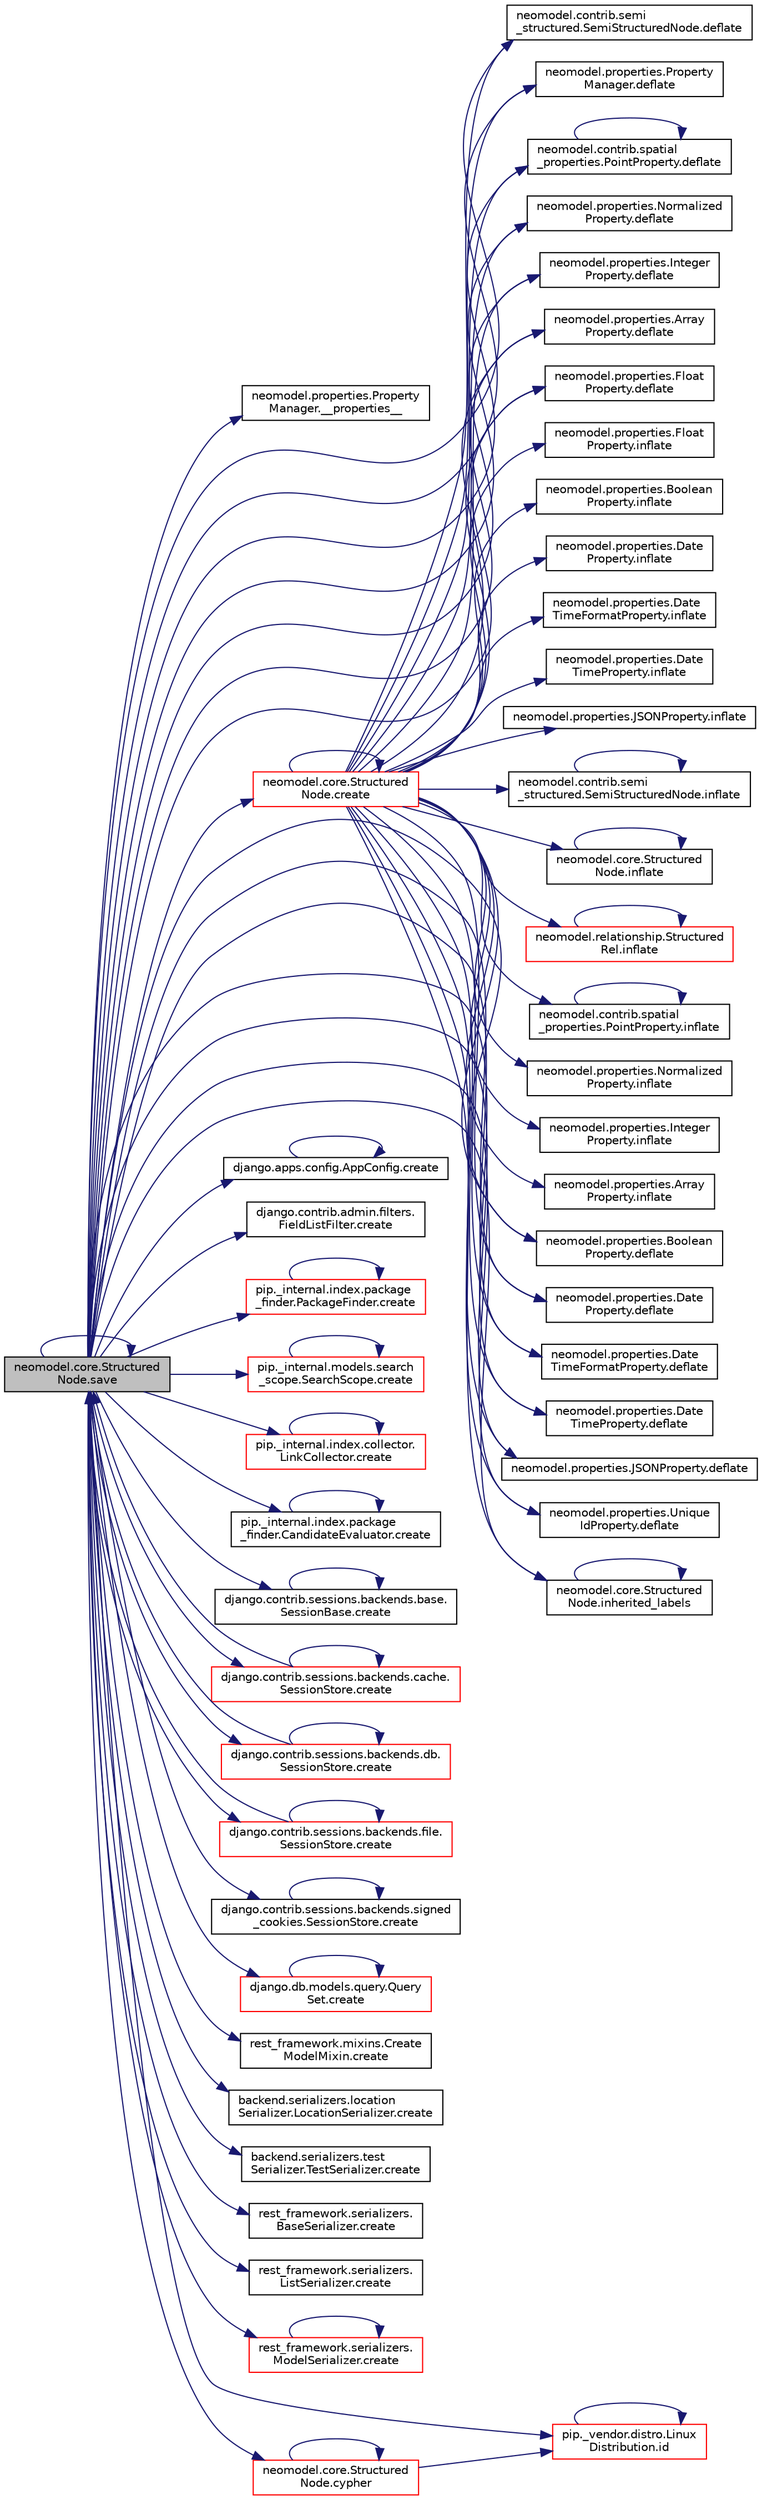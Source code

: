digraph "neomodel.core.StructuredNode.save"
{
 // LATEX_PDF_SIZE
  edge [fontname="Helvetica",fontsize="10",labelfontname="Helvetica",labelfontsize="10"];
  node [fontname="Helvetica",fontsize="10",shape=record];
  rankdir="LR";
  Node1 [label="neomodel.core.Structured\lNode.save",height=0.2,width=0.4,color="black", fillcolor="grey75", style="filled", fontcolor="black",tooltip=" "];
  Node1 -> Node2 [color="midnightblue",fontsize="10",style="solid",fontname="Helvetica"];
  Node2 [label="neomodel.properties.Property\lManager.__properties__",height=0.2,width=0.4,color="black", fillcolor="white", style="filled",URL="$d7/d8c/classneomodel_1_1properties_1_1_property_manager.html#af2c0acd24aab4310e72174a01c6e1b3e",tooltip=" "];
  Node1 -> Node3 [color="midnightblue",fontsize="10",style="solid",fontname="Helvetica"];
  Node3 [label="neomodel.core.Structured\lNode.create",height=0.2,width=0.4,color="red", fillcolor="white", style="filled",URL="$d8/d5d/classneomodel_1_1core_1_1_structured_node.html#af12340b98cbb07ae0fdac5fa52b02369",tooltip=" "];
  Node3 -> Node3 [color="midnightblue",fontsize="10",style="solid",fontname="Helvetica"];
  Node3 -> Node4 [color="midnightblue",fontsize="10",style="solid",fontname="Helvetica"];
  Node4 [label="neomodel.contrib.semi\l_structured.SemiStructuredNode.deflate",height=0.2,width=0.4,color="black", fillcolor="white", style="filled",URL="$d0/d63/classneomodel_1_1contrib_1_1semi__structured_1_1_semi_structured_node.html#a5ad95560c3ac844e8fd4cd34544b9496",tooltip=" "];
  Node3 -> Node5 [color="midnightblue",fontsize="10",style="solid",fontname="Helvetica"];
  Node5 [label="neomodel.properties.Property\lManager.deflate",height=0.2,width=0.4,color="black", fillcolor="white", style="filled",URL="$d7/d8c/classneomodel_1_1properties_1_1_property_manager.html#a9dd396c8943b6ea8c1aa8fc59fa502cb",tooltip=" "];
  Node3 -> Node6 [color="midnightblue",fontsize="10",style="solid",fontname="Helvetica"];
  Node6 [label="neomodel.contrib.spatial\l_properties.PointProperty.deflate",height=0.2,width=0.4,color="black", fillcolor="white", style="filled",URL="$d8/db3/classneomodel_1_1contrib_1_1spatial__properties_1_1_point_property.html#a0d78ec099eae60ac41a26b7078d3118b",tooltip=" "];
  Node6 -> Node6 [color="midnightblue",fontsize="10",style="solid",fontname="Helvetica"];
  Node3 -> Node7 [color="midnightblue",fontsize="10",style="solid",fontname="Helvetica"];
  Node7 [label="neomodel.properties.Normalized\lProperty.deflate",height=0.2,width=0.4,color="black", fillcolor="white", style="filled",URL="$da/dc5/classneomodel_1_1properties_1_1_normalized_property.html#a4b2078ff25325f10172d1ce734e0939f",tooltip=" "];
  Node3 -> Node8 [color="midnightblue",fontsize="10",style="solid",fontname="Helvetica"];
  Node8 [label="neomodel.properties.Integer\lProperty.deflate",height=0.2,width=0.4,color="black", fillcolor="white", style="filled",URL="$da/d65/classneomodel_1_1properties_1_1_integer_property.html#a43989a73b0a6316384e4fb48ad5e56d4",tooltip=" "];
  Node3 -> Node9 [color="midnightblue",fontsize="10",style="solid",fontname="Helvetica"];
  Node9 [label="neomodel.properties.Array\lProperty.deflate",height=0.2,width=0.4,color="black", fillcolor="white", style="filled",URL="$d7/d7e/classneomodel_1_1properties_1_1_array_property.html#a34048f5b2d247b0aadabf8892b557b2e",tooltip=" "];
  Node3 -> Node10 [color="midnightblue",fontsize="10",style="solid",fontname="Helvetica"];
  Node10 [label="neomodel.properties.Float\lProperty.deflate",height=0.2,width=0.4,color="black", fillcolor="white", style="filled",URL="$d7/d18/classneomodel_1_1properties_1_1_float_property.html#a8496bf002c88614c0f788672992e4125",tooltip=" "];
  Node3 -> Node11 [color="midnightblue",fontsize="10",style="solid",fontname="Helvetica"];
  Node11 [label="neomodel.properties.Boolean\lProperty.deflate",height=0.2,width=0.4,color="black", fillcolor="white", style="filled",URL="$d6/dbc/classneomodel_1_1properties_1_1_boolean_property.html#a81552f907445a1a5fae841c2d45157f3",tooltip=" "];
  Node3 -> Node12 [color="midnightblue",fontsize="10",style="solid",fontname="Helvetica"];
  Node12 [label="neomodel.properties.Date\lProperty.deflate",height=0.2,width=0.4,color="black", fillcolor="white", style="filled",URL="$d2/d91/classneomodel_1_1properties_1_1_date_property.html#a37ecfe7c051eb2086210f9633db6927f",tooltip=" "];
  Node3 -> Node13 [color="midnightblue",fontsize="10",style="solid",fontname="Helvetica"];
  Node13 [label="neomodel.properties.Date\lTimeFormatProperty.deflate",height=0.2,width=0.4,color="black", fillcolor="white", style="filled",URL="$d4/dad/classneomodel_1_1properties_1_1_date_time_format_property.html#a30437abe6ddeec17bb32e359d2dd8b5f",tooltip=" "];
  Node3 -> Node14 [color="midnightblue",fontsize="10",style="solid",fontname="Helvetica"];
  Node14 [label="neomodel.properties.Date\lTimeProperty.deflate",height=0.2,width=0.4,color="black", fillcolor="white", style="filled",URL="$d7/d3f/classneomodel_1_1properties_1_1_date_time_property.html#a2b4095544c861a9d05fa17beafe22559",tooltip=" "];
  Node3 -> Node15 [color="midnightblue",fontsize="10",style="solid",fontname="Helvetica"];
  Node15 [label="neomodel.properties.JSONProperty.deflate",height=0.2,width=0.4,color="black", fillcolor="white", style="filled",URL="$de/d97/classneomodel_1_1properties_1_1_j_s_o_n_property.html#a095310113a62565ca3ebdec90986fde0",tooltip=" "];
  Node3 -> Node16 [color="midnightblue",fontsize="10",style="solid",fontname="Helvetica"];
  Node16 [label="neomodel.properties.Unique\lIdProperty.deflate",height=0.2,width=0.4,color="black", fillcolor="white", style="filled",URL="$d1/d14/classneomodel_1_1properties_1_1_unique_id_property.html#ae871ea962752eb246a978b953f50def5",tooltip=" "];
  Node3 -> Node17 [color="midnightblue",fontsize="10",style="solid",fontname="Helvetica"];
  Node17 [label="neomodel.contrib.semi\l_structured.SemiStructuredNode.inflate",height=0.2,width=0.4,color="black", fillcolor="white", style="filled",URL="$d0/d63/classneomodel_1_1contrib_1_1semi__structured_1_1_semi_structured_node.html#a78ce40043ab16814a894614e4a90dcb6",tooltip=" "];
  Node17 -> Node17 [color="midnightblue",fontsize="10",style="solid",fontname="Helvetica"];
  Node3 -> Node18 [color="midnightblue",fontsize="10",style="solid",fontname="Helvetica"];
  Node18 [label="neomodel.core.Structured\lNode.inflate",height=0.2,width=0.4,color="black", fillcolor="white", style="filled",URL="$d8/d5d/classneomodel_1_1core_1_1_structured_node.html#a1ff007e425c9ee0e9d2fe3e0f1db668b",tooltip=" "];
  Node18 -> Node18 [color="midnightblue",fontsize="10",style="solid",fontname="Helvetica"];
  Node3 -> Node19 [color="midnightblue",fontsize="10",style="solid",fontname="Helvetica"];
  Node19 [label="neomodel.relationship.Structured\lRel.inflate",height=0.2,width=0.4,color="red", fillcolor="white", style="filled",URL="$d9/d08/classneomodel_1_1relationship_1_1_structured_rel.html#ab286efaca61a70cb83692c8ca1dde656",tooltip=" "];
  Node19 -> Node19 [color="midnightblue",fontsize="10",style="solid",fontname="Helvetica"];
  Node3 -> Node21 [color="midnightblue",fontsize="10",style="solid",fontname="Helvetica"];
  Node21 [label="neomodel.contrib.spatial\l_properties.PointProperty.inflate",height=0.2,width=0.4,color="black", fillcolor="white", style="filled",URL="$d8/db3/classneomodel_1_1contrib_1_1spatial__properties_1_1_point_property.html#af9ae9756429197e3a3635e14c78f2c2d",tooltip=" "];
  Node21 -> Node21 [color="midnightblue",fontsize="10",style="solid",fontname="Helvetica"];
  Node3 -> Node22 [color="midnightblue",fontsize="10",style="solid",fontname="Helvetica"];
  Node22 [label="neomodel.properties.Normalized\lProperty.inflate",height=0.2,width=0.4,color="black", fillcolor="white", style="filled",URL="$da/dc5/classneomodel_1_1properties_1_1_normalized_property.html#ab2fe8ced84d3dbb09e3cb189f5c30667",tooltip=" "];
  Node3 -> Node23 [color="midnightblue",fontsize="10",style="solid",fontname="Helvetica"];
  Node23 [label="neomodel.properties.Integer\lProperty.inflate",height=0.2,width=0.4,color="black", fillcolor="white", style="filled",URL="$da/d65/classneomodel_1_1properties_1_1_integer_property.html#a3fa47ce9b68a7382433777890679e891",tooltip=" "];
  Node3 -> Node24 [color="midnightblue",fontsize="10",style="solid",fontname="Helvetica"];
  Node24 [label="neomodel.properties.Array\lProperty.inflate",height=0.2,width=0.4,color="black", fillcolor="white", style="filled",URL="$d7/d7e/classneomodel_1_1properties_1_1_array_property.html#afce3f17c61f4f9487cfe974bf86883c0",tooltip=" "];
  Node3 -> Node25 [color="midnightblue",fontsize="10",style="solid",fontname="Helvetica"];
  Node25 [label="neomodel.properties.Float\lProperty.inflate",height=0.2,width=0.4,color="black", fillcolor="white", style="filled",URL="$d7/d18/classneomodel_1_1properties_1_1_float_property.html#a5f73b8b3e18f4c43edd4d25b0283210a",tooltip=" "];
  Node3 -> Node26 [color="midnightblue",fontsize="10",style="solid",fontname="Helvetica"];
  Node26 [label="neomodel.properties.Boolean\lProperty.inflate",height=0.2,width=0.4,color="black", fillcolor="white", style="filled",URL="$d6/dbc/classneomodel_1_1properties_1_1_boolean_property.html#ae856a6b2d0991a7c2c95a97045a4508a",tooltip=" "];
  Node3 -> Node27 [color="midnightblue",fontsize="10",style="solid",fontname="Helvetica"];
  Node27 [label="neomodel.properties.Date\lProperty.inflate",height=0.2,width=0.4,color="black", fillcolor="white", style="filled",URL="$d2/d91/classneomodel_1_1properties_1_1_date_property.html#afcb5824f3a9f323862e785d4b3bf9eb1",tooltip=" "];
  Node3 -> Node28 [color="midnightblue",fontsize="10",style="solid",fontname="Helvetica"];
  Node28 [label="neomodel.properties.Date\lTimeFormatProperty.inflate",height=0.2,width=0.4,color="black", fillcolor="white", style="filled",URL="$d4/dad/classneomodel_1_1properties_1_1_date_time_format_property.html#af8a246196ad1df1a44941801b503bed2",tooltip=" "];
  Node3 -> Node29 [color="midnightblue",fontsize="10",style="solid",fontname="Helvetica"];
  Node29 [label="neomodel.properties.Date\lTimeProperty.inflate",height=0.2,width=0.4,color="black", fillcolor="white", style="filled",URL="$d7/d3f/classneomodel_1_1properties_1_1_date_time_property.html#a568ecfaf37464bdbdf03a52c0c70527f",tooltip=" "];
  Node3 -> Node30 [color="midnightblue",fontsize="10",style="solid",fontname="Helvetica"];
  Node30 [label="neomodel.properties.JSONProperty.inflate",height=0.2,width=0.4,color="black", fillcolor="white", style="filled",URL="$de/d97/classneomodel_1_1properties_1_1_j_s_o_n_property.html#a170ff3242098722fa0740dedce71aa56",tooltip=" "];
  Node3 -> Node32 [color="midnightblue",fontsize="10",style="solid",fontname="Helvetica"];
  Node32 [label="neomodel.core.Structured\lNode.inherited_labels",height=0.2,width=0.4,color="black", fillcolor="white", style="filled",URL="$d8/d5d/classneomodel_1_1core_1_1_structured_node.html#aa0eabf1f4925d480f6f2bc262ecdb0e6",tooltip=" "];
  Node32 -> Node32 [color="midnightblue",fontsize="10",style="solid",fontname="Helvetica"];
  Node1 -> Node33 [color="midnightblue",fontsize="10",style="solid",fontname="Helvetica"];
  Node33 [label="django.apps.config.AppConfig.create",height=0.2,width=0.4,color="black", fillcolor="white", style="filled",URL="$d9/de0/classdjango_1_1apps_1_1config_1_1_app_config.html#a4808be5261e41382a924b42d7ef621c3",tooltip=" "];
  Node33 -> Node33 [color="midnightblue",fontsize="10",style="solid",fontname="Helvetica"];
  Node1 -> Node34 [color="midnightblue",fontsize="10",style="solid",fontname="Helvetica"];
  Node34 [label="django.contrib.admin.filters.\lFieldListFilter.create",height=0.2,width=0.4,color="black", fillcolor="white", style="filled",URL="$d1/d72/classdjango_1_1contrib_1_1admin_1_1filters_1_1_field_list_filter.html#ae83f4fd0e217eac7fce541a6a172e3cb",tooltip=" "];
  Node1 -> Node35 [color="midnightblue",fontsize="10",style="solid",fontname="Helvetica"];
  Node35 [label="pip._internal.index.package\l_finder.PackageFinder.create",height=0.2,width=0.4,color="red", fillcolor="white", style="filled",URL="$da/d3f/classpip_1_1__internal_1_1index_1_1package__finder_1_1_package_finder.html#a2b35b8ceac01c021a9408172794c1faa",tooltip=" "];
  Node35 -> Node35 [color="midnightblue",fontsize="10",style="solid",fontname="Helvetica"];
  Node1 -> Node37 [color="midnightblue",fontsize="10",style="solid",fontname="Helvetica"];
  Node37 [label="pip._internal.models.search\l_scope.SearchScope.create",height=0.2,width=0.4,color="red", fillcolor="white", style="filled",URL="$df/dcd/classpip_1_1__internal_1_1models_1_1search__scope_1_1_search_scope.html#a3cba0b0e895713c4d7fbc17f76a4a39d",tooltip=" "];
  Node37 -> Node37 [color="midnightblue",fontsize="10",style="solid",fontname="Helvetica"];
  Node1 -> Node41 [color="midnightblue",fontsize="10",style="solid",fontname="Helvetica"];
  Node41 [label="pip._internal.index.collector.\lLinkCollector.create",height=0.2,width=0.4,color="red", fillcolor="white", style="filled",URL="$d9/d03/classpip_1_1__internal_1_1index_1_1collector_1_1_link_collector.html#a7b9607326945865d20618b284cdbe309",tooltip=" "];
  Node41 -> Node41 [color="midnightblue",fontsize="10",style="solid",fontname="Helvetica"];
  Node1 -> Node42 [color="midnightblue",fontsize="10",style="solid",fontname="Helvetica"];
  Node42 [label="pip._internal.index.package\l_finder.CandidateEvaluator.create",height=0.2,width=0.4,color="black", fillcolor="white", style="filled",URL="$d0/d30/classpip_1_1__internal_1_1index_1_1package__finder_1_1_candidate_evaluator.html#aed1da761fdd8963694340f0b0abc73d2",tooltip=" "];
  Node42 -> Node42 [color="midnightblue",fontsize="10",style="solid",fontname="Helvetica"];
  Node1 -> Node43 [color="midnightblue",fontsize="10",style="solid",fontname="Helvetica"];
  Node43 [label="django.contrib.sessions.backends.base.\lSessionBase.create",height=0.2,width=0.4,color="black", fillcolor="white", style="filled",URL="$d1/d6e/classdjango_1_1contrib_1_1sessions_1_1backends_1_1base_1_1_session_base.html#af5c1fd6bd673111d55fc1641a088274a",tooltip=" "];
  Node43 -> Node43 [color="midnightblue",fontsize="10",style="solid",fontname="Helvetica"];
  Node1 -> Node44 [color="midnightblue",fontsize="10",style="solid",fontname="Helvetica"];
  Node44 [label="django.contrib.sessions.backends.cache.\lSessionStore.create",height=0.2,width=0.4,color="red", fillcolor="white", style="filled",URL="$df/d0f/classdjango_1_1contrib_1_1sessions_1_1backends_1_1cache_1_1_session_store.html#a446cd1693bf22269d431e4cfc9424763",tooltip=" "];
  Node44 -> Node44 [color="midnightblue",fontsize="10",style="solid",fontname="Helvetica"];
  Node44 -> Node1 [color="midnightblue",fontsize="10",style="solid",fontname="Helvetica"];
  Node1 -> Node161 [color="midnightblue",fontsize="10",style="solid",fontname="Helvetica"];
  Node161 [label="django.contrib.sessions.backends.db.\lSessionStore.create",height=0.2,width=0.4,color="red", fillcolor="white", style="filled",URL="$d2/d1a/classdjango_1_1contrib_1_1sessions_1_1backends_1_1db_1_1_session_store.html#abe55542a0377d5cadcaa995ab5983000",tooltip=" "];
  Node161 -> Node161 [color="midnightblue",fontsize="10",style="solid",fontname="Helvetica"];
  Node161 -> Node1 [color="midnightblue",fontsize="10",style="solid",fontname="Helvetica"];
  Node1 -> Node5610 [color="midnightblue",fontsize="10",style="solid",fontname="Helvetica"];
  Node5610 [label="django.contrib.sessions.backends.file.\lSessionStore.create",height=0.2,width=0.4,color="red", fillcolor="white", style="filled",URL="$dc/dba/classdjango_1_1contrib_1_1sessions_1_1backends_1_1file_1_1_session_store.html#a24fc651d4a7fdff19e780868a31f0600",tooltip=" "];
  Node5610 -> Node5610 [color="midnightblue",fontsize="10",style="solid",fontname="Helvetica"];
  Node5610 -> Node1 [color="midnightblue",fontsize="10",style="solid",fontname="Helvetica"];
  Node1 -> Node5613 [color="midnightblue",fontsize="10",style="solid",fontname="Helvetica"];
  Node5613 [label="django.contrib.sessions.backends.signed\l_cookies.SessionStore.create",height=0.2,width=0.4,color="black", fillcolor="white", style="filled",URL="$d4/da0/classdjango_1_1contrib_1_1sessions_1_1backends_1_1signed__cookies_1_1_session_store.html#a3ddb42d0bfc93e119f2b62b5fe5e1eb9",tooltip=" "];
  Node5613 -> Node5613 [color="midnightblue",fontsize="10",style="solid",fontname="Helvetica"];
  Node1 -> Node5614 [color="midnightblue",fontsize="10",style="solid",fontname="Helvetica"];
  Node5614 [label="django.db.models.query.Query\lSet.create",height=0.2,width=0.4,color="red", fillcolor="white", style="filled",URL="$dd/d94/classdjango_1_1db_1_1models_1_1query_1_1_query_set.html#a7682e1abd818f73c95c849a131eef8de",tooltip=" "];
  Node5614 -> Node5614 [color="midnightblue",fontsize="10",style="solid",fontname="Helvetica"];
  Node1 -> Node5615 [color="midnightblue",fontsize="10",style="solid",fontname="Helvetica"];
  Node5615 [label="rest_framework.mixins.Create\lModelMixin.create",height=0.2,width=0.4,color="black", fillcolor="white", style="filled",URL="$d8/d76/classrest__framework_1_1mixins_1_1_create_model_mixin.html#a17e2d189769dbb2618dd0f0f15527780",tooltip=" "];
  Node1 -> Node5616 [color="midnightblue",fontsize="10",style="solid",fontname="Helvetica"];
  Node5616 [label="backend.serializers.location\lSerializer.LocationSerializer.create",height=0.2,width=0.4,color="black", fillcolor="white", style="filled",URL="$d5/d2f/classbackend_1_1serializers_1_1location_serializer_1_1_location_serializer.html#a6dff2e6fc50367a621152b125b8527c0",tooltip=" "];
  Node1 -> Node5617 [color="midnightblue",fontsize="10",style="solid",fontname="Helvetica"];
  Node5617 [label="backend.serializers.test\lSerializer.TestSerializer.create",height=0.2,width=0.4,color="black", fillcolor="white", style="filled",URL="$dc/da8/classbackend_1_1serializers_1_1test_serializer_1_1_test_serializer.html#acf07df190ff8186ee45e0c4ac44fc4cb",tooltip=" "];
  Node1 -> Node5618 [color="midnightblue",fontsize="10",style="solid",fontname="Helvetica"];
  Node5618 [label="rest_framework.serializers.\lBaseSerializer.create",height=0.2,width=0.4,color="black", fillcolor="white", style="filled",URL="$d9/de7/classrest__framework_1_1serializers_1_1_base_serializer.html#a963d77dca1ebdcdbd0c332eaf6c2783d",tooltip=" "];
  Node1 -> Node5619 [color="midnightblue",fontsize="10",style="solid",fontname="Helvetica"];
  Node5619 [label="rest_framework.serializers.\lListSerializer.create",height=0.2,width=0.4,color="black", fillcolor="white", style="filled",URL="$d9/dee/classrest__framework_1_1serializers_1_1_list_serializer.html#a630beac41c0e1f99936aeb22eaf45a74",tooltip=" "];
  Node1 -> Node5620 [color="midnightblue",fontsize="10",style="solid",fontname="Helvetica"];
  Node5620 [label="rest_framework.serializers.\lModelSerializer.create",height=0.2,width=0.4,color="red", fillcolor="white", style="filled",URL="$d7/d55/classrest__framework_1_1serializers_1_1_model_serializer.html#a0971f9f26780a602b27e79f9238fb41c",tooltip=" "];
  Node5620 -> Node5620 [color="midnightblue",fontsize="10",style="solid",fontname="Helvetica"];
  Node1 -> Node2788 [color="midnightblue",fontsize="10",style="solid",fontname="Helvetica"];
  Node2788 [label="neomodel.core.Structured\lNode.cypher",height=0.2,width=0.4,color="red", fillcolor="white", style="filled",URL="$d8/d5d/classneomodel_1_1core_1_1_structured_node.html#ab25fc931775dc7200bfa837b1fb9033e",tooltip=" "];
  Node2788 -> Node2788 [color="midnightblue",fontsize="10",style="solid",fontname="Helvetica"];
  Node2788 -> Node48 [color="midnightblue",fontsize="10",style="solid",fontname="Helvetica"];
  Node48 [label="pip._vendor.distro.Linux\lDistribution.id",height=0.2,width=0.4,color="red", fillcolor="white", style="filled",URL="$db/dc1/classpip_1_1__vendor_1_1distro_1_1_linux_distribution.html#a116be2692b0f408214126c823ce11add",tooltip=" "];
  Node48 -> Node48 [color="midnightblue",fontsize="10",style="solid",fontname="Helvetica"];
  Node1 -> Node4 [color="midnightblue",fontsize="10",style="solid",fontname="Helvetica"];
  Node1 -> Node5 [color="midnightblue",fontsize="10",style="solid",fontname="Helvetica"];
  Node1 -> Node6 [color="midnightblue",fontsize="10",style="solid",fontname="Helvetica"];
  Node1 -> Node7 [color="midnightblue",fontsize="10",style="solid",fontname="Helvetica"];
  Node1 -> Node8 [color="midnightblue",fontsize="10",style="solid",fontname="Helvetica"];
  Node1 -> Node9 [color="midnightblue",fontsize="10",style="solid",fontname="Helvetica"];
  Node1 -> Node10 [color="midnightblue",fontsize="10",style="solid",fontname="Helvetica"];
  Node1 -> Node11 [color="midnightblue",fontsize="10",style="solid",fontname="Helvetica"];
  Node1 -> Node12 [color="midnightblue",fontsize="10",style="solid",fontname="Helvetica"];
  Node1 -> Node13 [color="midnightblue",fontsize="10",style="solid",fontname="Helvetica"];
  Node1 -> Node14 [color="midnightblue",fontsize="10",style="solid",fontname="Helvetica"];
  Node1 -> Node15 [color="midnightblue",fontsize="10",style="solid",fontname="Helvetica"];
  Node1 -> Node16 [color="midnightblue",fontsize="10",style="solid",fontname="Helvetica"];
  Node1 -> Node48 [color="midnightblue",fontsize="10",style="solid",fontname="Helvetica"];
  Node1 -> Node32 [color="midnightblue",fontsize="10",style="solid",fontname="Helvetica"];
  Node1 -> Node1 [color="midnightblue",fontsize="10",style="solid",fontname="Helvetica"];
}
